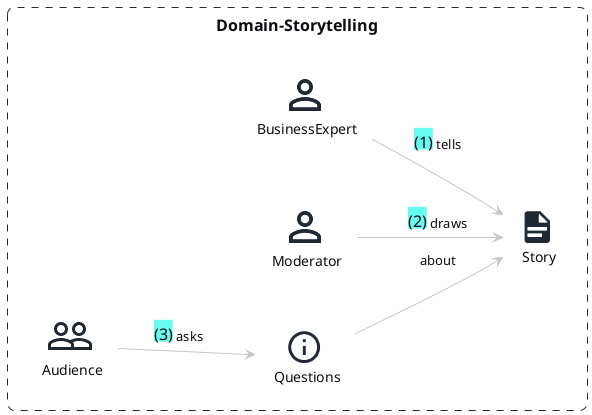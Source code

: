 @startuml

'Standard import
!include <DomainStory/domainStory>

Boundary("Domain-Storytelling") {
     Person(BusinessExpert)
     Person(Moderator)
     Group(Audience)
     Document(Story)
     Info(Questions)

     activity(1, BusinessExpert, tells, Story)
     activity(2, Moderator, draws, Story)
     activity(3, Audience, asks, Questions, about, Story)
}

@enduml